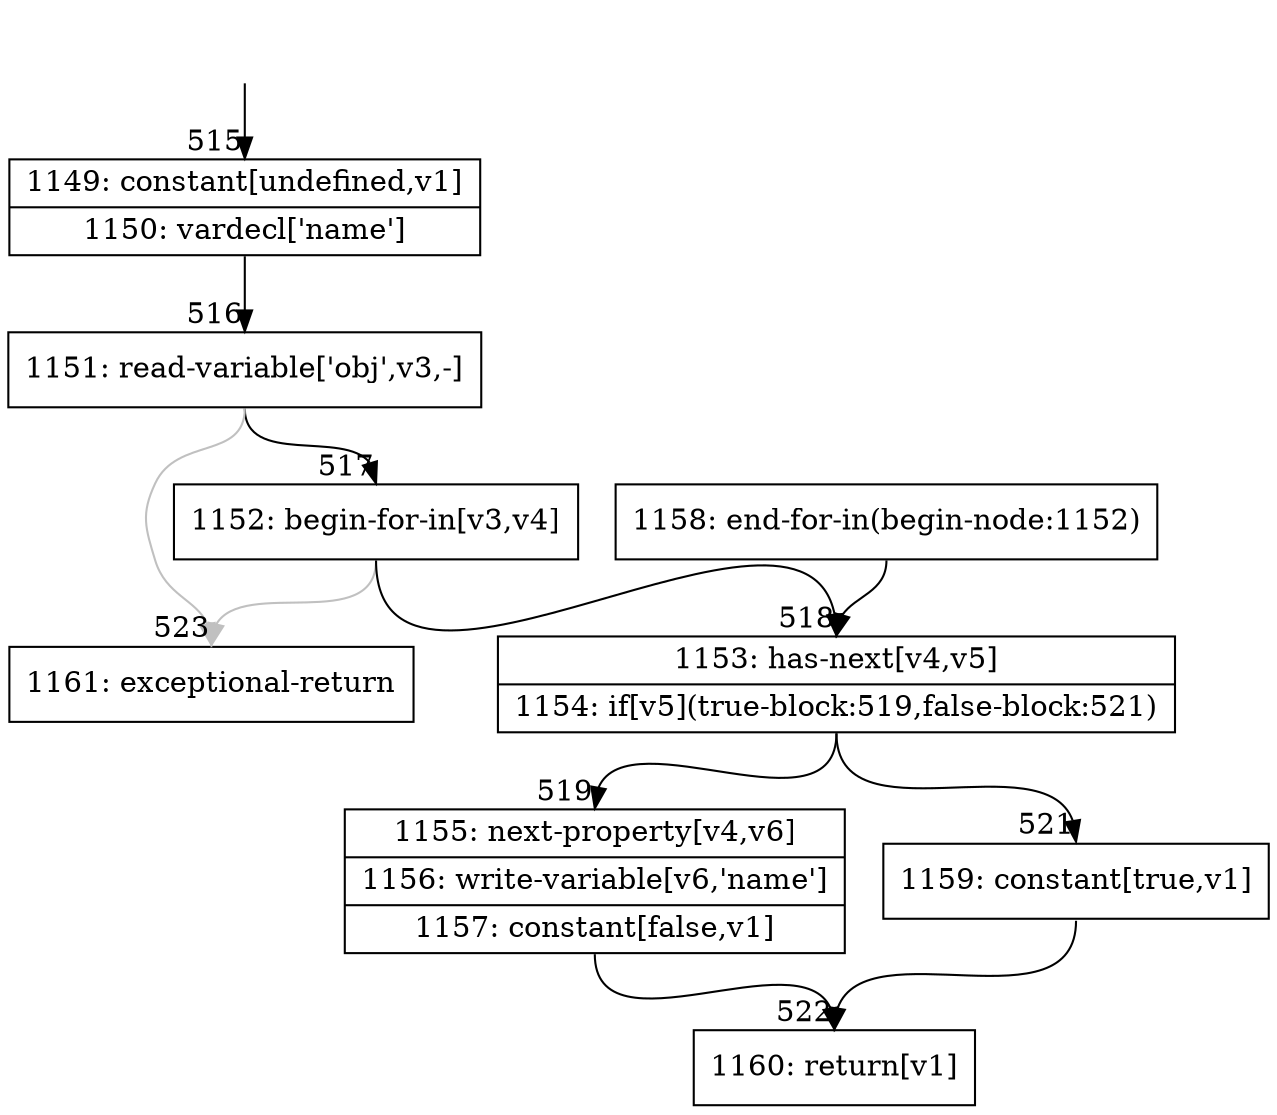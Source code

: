 digraph {
rankdir="TD"
BB_entry42[shape=none,label=""];
BB_entry42 -> BB515 [tailport=s, headport=n, headlabel="    515"]
BB515 [shape=record label="{1149: constant[undefined,v1]|1150: vardecl['name']}" ] 
BB515 -> BB516 [tailport=s, headport=n, headlabel="      516"]
BB516 [shape=record label="{1151: read-variable['obj',v3,-]}" ] 
BB516 -> BB517 [tailport=s, headport=n, headlabel="      517"]
BB516 -> BB523 [tailport=s, headport=n, color=gray, headlabel="      523"]
BB517 [shape=record label="{1152: begin-for-in[v3,v4]}" ] 
BB517 -> BB518 [tailport=s, headport=n, headlabel="      518"]
BB517 -> BB523 [tailport=s, headport=n, color=gray]
BB518 [shape=record label="{1153: has-next[v4,v5]|1154: if[v5](true-block:519,false-block:521)}" ] 
BB518 -> BB519 [tailport=s, headport=n, headlabel="      519"]
BB518 -> BB521 [tailport=s, headport=n, headlabel="      521"]
BB519 [shape=record label="{1155: next-property[v4,v6]|1156: write-variable[v6,'name']|1157: constant[false,v1]}" ] 
BB519 -> BB522 [tailport=s, headport=n, headlabel="      522"]
BB520 [shape=record label="{1158: end-for-in(begin-node:1152)}" ] 
BB520 -> BB518 [tailport=s, headport=n]
BB521 [shape=record label="{1159: constant[true,v1]}" ] 
BB521 -> BB522 [tailport=s, headport=n]
BB522 [shape=record label="{1160: return[v1]}" ] 
BB523 [shape=record label="{1161: exceptional-return}" ] 
//#$~ 328
}

